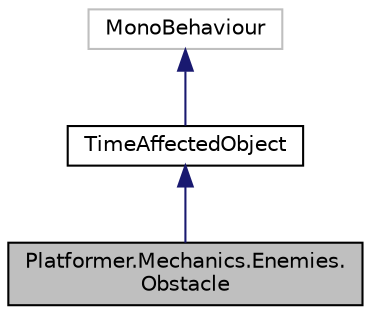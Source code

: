 digraph "Platformer.Mechanics.Enemies.Obstacle"
{
 // LATEX_PDF_SIZE
  edge [fontname="Helvetica",fontsize="10",labelfontname="Helvetica",labelfontsize="10"];
  node [fontname="Helvetica",fontsize="10",shape=record];
  Node1 [label="Platformer.Mechanics.Enemies.\lObstacle",height=0.2,width=0.4,color="black", fillcolor="grey75", style="filled", fontcolor="black",tooltip="Obstacle static in a location that kills PlayerController when collides with him"];
  Node2 -> Node1 [dir="back",color="midnightblue",fontsize="10",style="solid",fontname="Helvetica"];
  Node2 [label="TimeAffectedObject",height=0.2,width=0.4,color="black", fillcolor="white", style="filled",URL="$class_platformer_1_1_mechanics_1_1_time_modifiers_1_1_time_affected_object.html",tooltip="Class of the objects that can be affected by time modifications"];
  Node3 -> Node2 [dir="back",color="midnightblue",fontsize="10",style="solid",fontname="Helvetica"];
  Node3 [label="MonoBehaviour",height=0.2,width=0.4,color="grey75", fillcolor="white", style="filled",tooltip=" "];
}
